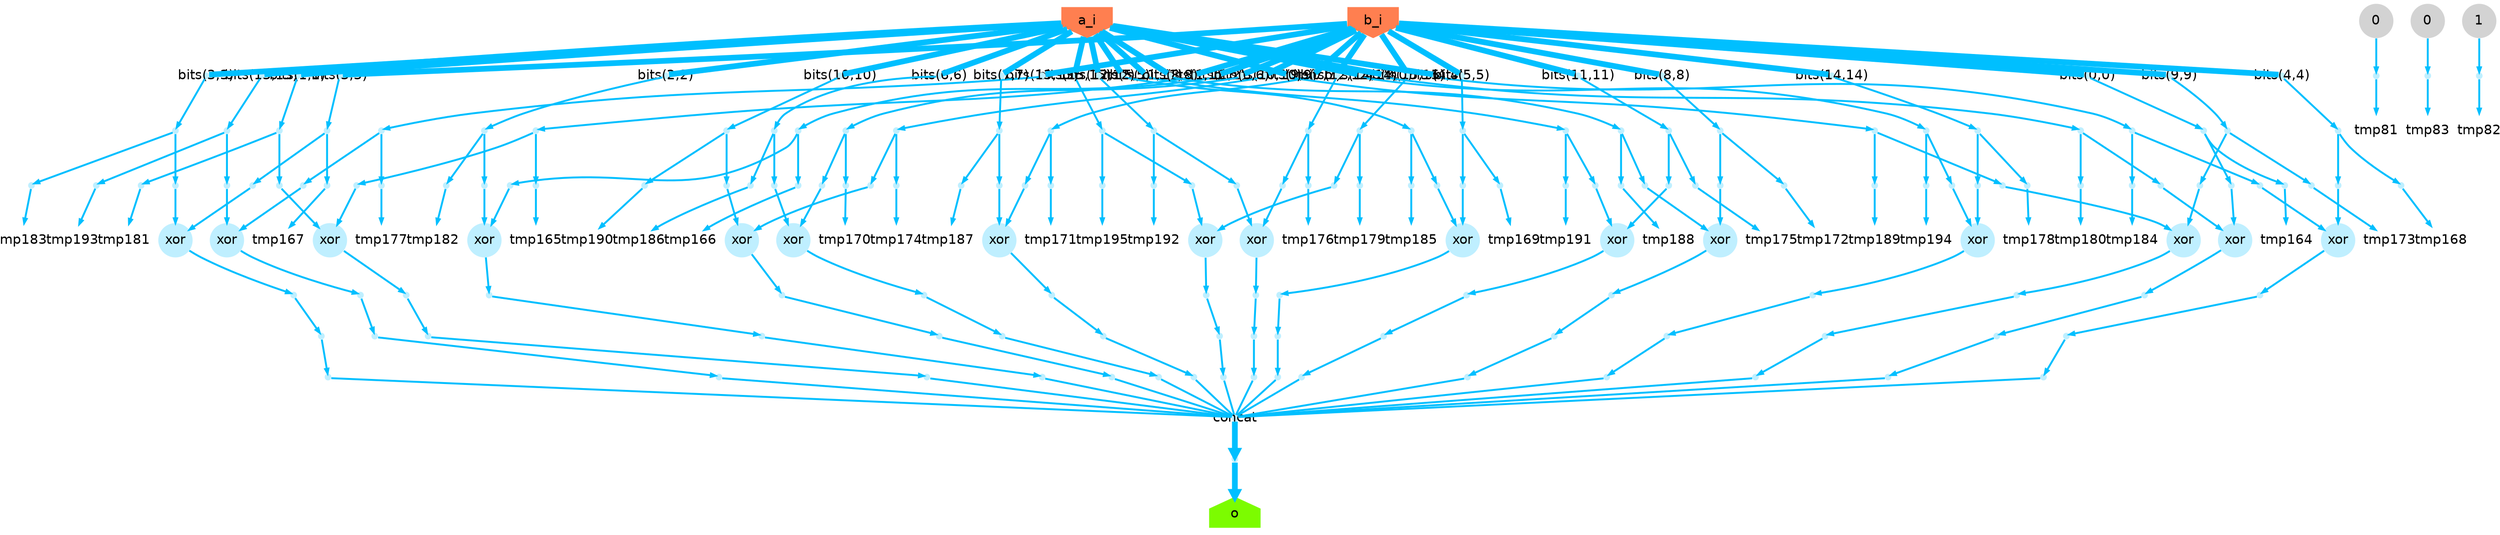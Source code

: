               digraph g {

              graph [splines="spline"];
              node [shape=circle, style=filled, fillcolor=lightblue1,
                    fontcolor=black, fontname=helvetica, penwidth=0,
                    fixedsize=true];
              edge [labelfloat=false, penwidth=2, color=deepskyblue, arrowsize=.5];
                  n0 [label="bits(4,4)", height=.1, width=.1];
    n1 [label="", height=.1, width=.1];
    n2 [label="", height=.1, width=.1];
    n3 [label="", height=.1, width=.1];
    n4 [label="", height=.1, width=.1];
    n5 [label="", height=.1, width=.1];
    n6 [label="", height=.1, width=.1];
    n7 [label="bits(7,7)", height=.1, width=.1];
    n8 [label="", height=.1, width=.1];
    n9 [label="", height=.1, width=.1];
    n10 [label="", height=.1, width=.1];
    n11 [label="", height=.1, width=.1];
    n12 [label="", height=.1, width=.1];
    n13 [label="", height=.1, width=.1];
    n14 [label="", height=.1, width=.1];
    n15 [label="", height=.1, width=.1];
    n16 [label="bits(2,2)", height=.1, width=.1];
    n17 [label="bits(8,8)", height=.1, width=.1];
    n18 [label="", height=.1, width=.1];
    n19 [label="", height=.1, width=.1];
    n20 [label="", height=.1, width=.1];
    n21 [label="xor"];
    n22 [label="xor"];
    n23 [label="bits(15,15)", height=.1, width=.1];
    n24 [label="bits(9,9)", height=.1, width=.1];
    n25 [label="", height=.1, width=.1];
    n26 [label="", height=.1, width=.1];
    n27 [label="", height=.1, width=.1];
    n28 [label="", height=.1, width=.1];
    n29 [label="", height=.1, width=.1];
    n30 [label="bits(11,11)", height=.1, width=.1];
    n31 [label="", height=.1, width=.1];
    n32 [label="", height=.1, width=.1];
    n33 [label="", height=.1, width=.1];
    n34 [label="", height=.1, width=.1];
    n35 [label="", height=.1, width=.1];
    n36 [label="", height=.1, width=.1];
    n37 [label="", height=.1, width=.1];
    n38 [label="", height=.1, width=.1];
    n39 [label="", height=.1, width=.1];
    n40 [label="xor"];
    n41 [label="", height=.1, width=.1];
    n42 [label="", height=.1, width=.1];
    n43 [label="", height=.1, width=.1];
    n44 [label="", height=.1, width=.1];
    n45 [label="", height=.1, width=.1];
    n46 [label="", height=.1, width=.1];
    n47 [label="", height=.1, width=.1];
    n48 [label="", height=.1, width=.1];
    n49 [label="", height=.1, width=.1];
    n50 [label="", height=.1, width=.1];
    n51 [label="", height=.1, width=.1];
    n52 [label="xor"];
    n53 [label="", height=.1, width=.1];
    n54 [label="xor"];
    n55 [label="", height=.1, width=.1];
    n56 [label="", height=.1, width=.1];
    n57 [label="", height=.1, width=.1];
    n58 [label="", height=.1, width=.1];
    n59 [label="", height=.1, width=.1];
    n60 [label="", height=.1, width=.1];
    n61 [label="", height=.1, width=.1];
    n62 [label="", height=.1, width=.1];
    n63 [label="", height=.1, width=.1];
    n64 [label="", height=.1, width=.1];
    n65 [label="bits(2,2)", height=.1, width=.1];
    n66 [label="", height=.1, width=.1];
    n67 [label="", height=.1, width=.1];
    n68 [label="", height=.1, width=.1];
    n69 [label="", height=.1, width=.1];
    n70 [label="", height=.1, width=.1];
    n71 [label="", height=.1, width=.1];
    n72 [label="", height=.1, width=.1];
    n73 [label="bits(11,11)", height=.1, width=.1];
    n74 [label="bits(5,5)", height=.1, width=.1];
    n75 [label="bits(5,5)", height=.1, width=.1];
    n76 [label="", height=.1, width=.1];
    n77 [label="", height=.1, width=.1];
    n78 [label="", height=.1, width=.1];
    n79 [label="", height=.1, width=.1];
    n80 [label="", height=.1, width=.1];
    n81 [label="", height=.1, width=.1];
    n82 [label="bits(13,13)", height=.1, width=.1];
    n83 [label="", height=.1, width=.1];
    n84 [label="", height=.1, width=.1];
    n85 [label="", height=.1, width=.1];
    n86 [label="xor"];
    n87 [label="", height=.1, width=.1];
    n88 [label="", height=.1, width=.1];
    n89 [label="xor"];
    n90 [label="", height=.1, width=.1];
    n91 [label="bits(3,3)", height=.1, width=.1];
    n92 [label="xor"];
    n93 [label="bits(9,9)", height=.1, width=.1];
    n94 [label="", height=.1, width=.1];
    n95 [label="", height=.1, width=.1];
    n96 [label="", height=.1, width=.1];
    n97 [label="xor"];
    n98 [label="", height=.1, width=.1];
    n99 [label="", height=.1, width=.1];
    n100 [label="", height=.1, width=.1];
    n101 [label="", height=.1, width=.1];
    n102 [label="", height=.1, width=.1];
    n103 [label="", height=.1, width=.1];
    n104 [label="", height=.1, width=.1];
    n105 [label="", height=.1, width=.1];
    n106 [label="", height=.1, width=.1];
    n107 [label="xor"];
    n108 [label="bits(6,6)", height=.1, width=.1];
    n109 [label="", height=.1, width=.1];
    n110 [label="bits(10,10)", height=.1, width=.1];
    n111 [label="", height=.1, width=.1];
    n112 [label="", height=.1, width=.1];
    n113 [label="", height=.1, width=.1];
    n114 [label="", height=.1, width=.1];
    n115 [label="", height=.1, width=.1];
    n116 [label="", height=.1, width=.1];
    n117 [label="", height=.1, width=.1];
    n118 [label="", height=.1, width=.1];
    n119 [label="", height=.1, width=.1];
    n120 [label="", height=.1, width=.1];
    n121 [label="", height=.1, width=.1];
    n122 [label="", height=.1, width=.1];
    n123 [label="", height=.1, width=.1];
    n124 [label="bits(15,15)", height=.1, width=.1];
    n125 [label="xor"];
    n126 [label="bits(0,0)", height=.1, width=.1];
    n127 [label="", height=.1, width=.1];
    n128 [label="", height=.1, width=.1];
    n129 [label="bits(0,0)", height=.1, width=.1];
    n130 [label="", height=.1, width=.1];
    n131 [label="", height=.1, width=.1];
    n132 [label="", height=.1, width=.1];
    n133 [label="", height=.1, width=.1];
    n134 [label="bits(3,3)", height=.1, width=.1];
    n135 [label="", height=.1, width=.1];
    n136 [label="", height=.1, width=.1];
    n137 [label="", height=.1, width=.1];
    n138 [label="bits(1,1)", height=.1, width=.1];
    n139 [label="", height=.1, width=.1];
    n140 [label="", height=.1, width=.1];
    n141 [label="bits(13,13)", height=.1, width=.1];
    n142 [label="", height=.1, width=.1];
    n143 [label="bits(14,14)", height=.1, width=.1];
    n144 [label="", height=.1, width=.1];
    n145 [label="", height=.1, width=.1];
    n146 [label="", height=.1, width=.1];
    n147 [label="", height=.1, width=.1];
    n148 [label="", height=.1, width=.1];
    n149 [label="", height=.1, width=.1];
    n150 [label="bits(8,8)", height=.1, width=.1];
    n151 [label="", height=.1, width=.1];
    n152 [label="", height=.1, width=.1];
    n153 [label="", height=.1, width=.1];
    n154 [label="", height=.1, width=.1];
    n155 [label="xor"];
    n156 [label="", height=.1, width=.1];
    n157 [label="", height=.1, width=.1];
    n158 [label="", height=.1, width=.1];
    n159 [label="", height=.1, width=.1];
    n160 [label="", height=.1, width=.1];
    n161 [label="bits(7,7)", height=.1, width=.1];
    n162 [label="bits(1,1)", height=.1, width=.1];
    n163 [label="", height=.1, width=.1];
    n164 [label="", height=.1, width=.1];
    n165 [label="", height=.1, width=.1];
    n166 [label="bits(10,10)", height=.1, width=.1];
    n167 [label="", height=.1, width=.1];
    n168 [label="xor"];
    n169 [label="", height=.1, width=.1];
    n170 [label="", height=.1, width=.1];
    n171 [label="", height=.1, width=.1];
    n172 [label="bits(4,4)", height=.1, width=.1];
    n173 [label="", height=.1, width=.1];
    n174 [label="", height=.1, width=.1];
    n175 [label="bits(14,14)", height=.1, width=.1];
    n176 [label="", height=.1, width=.1];
    n177 [label="", height=.1, width=.1];
    n178 [label="", height=.1, width=.1];
    n179 [label="xor"];
    n180 [label="", height=.1, width=.1];
    n181 [label="", height=.1, width=.1];
    n182 [label="", height=.1, width=.1];
    n183 [label="", height=.1, width=.1];
    n184 [label="", height=.1, width=.1];
    n185 [label="bits(6,6)", height=.1, width=.1];
    n186 [label="xor"];
    n187 [label="", height=.1, width=.1];
    n188 [label="", height=.1, width=.1];
    n189 [label="", height=.1, width=.1];
    n190 [label="xor"];
    n191 [label="", height=.1, width=.1];
    n192 [label="", height=.1, width=.1];
    n193 [label="bits(12,12)", height=.1, width=.1];
    n194 [label="", height=.1, width=.1];
    n195 [label="bits(12,12)", height=.1, width=.1];
    n196 [label="concat", height=.1, width=.1];
    n197 [label="tmp189", shape=circle, fillcolor=none];
    n198 [label="tmp168", shape=circle, fillcolor=none];
    n199 [label="tmp176", shape=circle, fillcolor=none];
    n200 [label="0", shape=circle, fillcolor=lightgrey];
    n201 [label="tmp171", shape=circle, fillcolor=none];
    n202 [label="tmp179", shape=circle, fillcolor=none];
    n203 [label="tmp180", shape=circle, fillcolor=none];
    n204 [label="tmp187", shape=circle, fillcolor=none];
    n205 [label="tmp166", shape=circle, fillcolor=none];
    n206 [label="tmp81", shape=circle, fillcolor=none];
    n207 [label="tmp174", shape=circle, fillcolor=none];
    n208 [label="b_i", shape=invhouse, fillcolor=coral];
    n209 [label="tmp177", shape=circle, fillcolor=none];
    n210 [label="tmp190", shape=circle, fillcolor=none];
    n211 [label="tmp169", shape=circle, fillcolor=none];
    n212 [label="tmp82", shape=circle, fillcolor=none];
    n213 [label="1", shape=circle, fillcolor=lightgrey];
    n214 [label="tmp172", shape=circle, fillcolor=none];
    n215 [label="tmp193", shape=circle, fillcolor=none];
    n216 [label="tmp164", shape=circle, fillcolor=none];
    n217 [label="tmp185", shape=circle, fillcolor=none];
    n218 [label="a_i", shape=invhouse, fillcolor=coral];
    n219 [label="tmp165", shape=circle, fillcolor=none];
    n220 [label="tmp195", shape=circle, fillcolor=none];
    n221 [label="tmp183", shape=circle, fillcolor=none];
    n222 [label="tmp188", shape=circle, fillcolor=none];
    n223 [label="tmp186", shape=circle, fillcolor=none];
    n224 [label="tmp167", shape=circle, fillcolor=none];
    n225 [label="tmp194", shape=circle, fillcolor=none];
    n226 [label="tmp170", shape=circle, fillcolor=none];
    n227 [label="tmp178", shape=circle, fillcolor=none];
    n228 [label="tmp191", shape=circle, fillcolor=none];
    n229 [label="tmp175", shape=circle, fillcolor=none];
    n230 [label="o", shape=house, fillcolor=lawngreen];
    n231 [label="tmp181", shape=circle, fillcolor=none];
    n232 [label="tmp173", shape=circle, fillcolor=none];
    n233 [label="0", shape=circle, fillcolor=lightgrey];
    n234 [label="tmp184", shape=circle, fillcolor=none];
    n235 [label="tmp83", shape=circle, fillcolor=none];
    n236 [label="tmp192", shape=circle, fillcolor=none];
    n237 [label="tmp182", shape=circle, fillcolor=none];
   n0 -> n88 [label="", penwidth="2", arrowhead="normal"];
   n1 -> n69 [label="", penwidth="2", arrowhead="normal"];
   n2 -> n196 [label="", penwidth="2", arrowhead="none"];
   n3 -> n231 [label="", penwidth="2", arrowhead="normal"];
   n4 -> n170 [label="", penwidth="2", arrowhead="normal"];
   n5 -> n18 [label="", penwidth="2", arrowhead="normal"];
   n6 -> n29 [label="", penwidth="2", arrowhead="normal"];
   n6 -> n158 [label="", penwidth="2", arrowhead="normal"];
   n7 -> n121 [label="", penwidth="2", arrowhead="normal"];
   n8 -> n196 [label="", penwidth="2", arrowhead="none"];
   n9 -> n155 [label="", penwidth="2", arrowhead="normal"];
   n10 -> n140 [label="", penwidth="2", arrowhead="normal"];
   n10 -> n156 [label="", penwidth="2", arrowhead="normal"];
   n11 -> n97 [label="", penwidth="2", arrowhead="normal"];
   n12 -> n36 [label="", penwidth="2", arrowhead="normal"];
   n13 -> n37 [label="", penwidth="2", arrowhead="normal"];
   n14 -> n226 [label="", penwidth="2", arrowhead="normal"];
   n15 -> n221 [label="", penwidth="2", arrowhead="normal"];
   n16 -> n192 [label="", penwidth="2", arrowhead="normal"];
   n17 -> n28 [label="", penwidth="2", arrowhead="normal"];
   n18 -> n131 [label="", penwidth="2", arrowhead="normal"];
   n19 -> n100 [label="", penwidth="2", arrowhead="normal"];
   n19 -> n130 [label="", penwidth="2", arrowhead="normal"];
   n20 -> n107 [label="", penwidth="2", arrowhead="normal"];
   n21 -> n105 [label="", penwidth="2", arrowhead="normal"];
   n22 -> n101 [label="", penwidth="2", arrowhead="normal"];
   n23 -> n184 [label="", penwidth="2", arrowhead="normal"];
   n24 -> n79 [label="", penwidth="2", arrowhead="normal"];
   n25 -> n102 [label="", penwidth="2", arrowhead="normal"];
   n25 -> n135 [label="", penwidth="2", arrowhead="normal"];
   n26 -> n197 [label="", penwidth="2", arrowhead="normal"];
   n27 -> n31 [label="", penwidth="2", arrowhead="normal"];
   n28 -> n48 [label="", penwidth="2", arrowhead="normal"];
   n28 -> n119 [label="", penwidth="2", arrowhead="normal"];
   n29 -> n186 [label="", penwidth="2", arrowhead="normal"];
   n30 -> n176 [label="", penwidth="2", arrowhead="normal"];
   n31 -> n35 [label="", penwidth="2", arrowhead="normal"];
   n32 -> n86 [label="", penwidth="2", arrowhead="normal"];
   n33 -> n127 [label="", penwidth="2", arrowhead="normal"];
   n33 -> n133 [label="", penwidth="2", arrowhead="normal"];
   n34 -> n179 [label="", penwidth="2", arrowhead="normal"];
   n35 -> n196 [label="", penwidth="2", arrowhead="none"];
   n36 -> n44 [label="", penwidth="2", arrowhead="normal"];
   n37 -> n38 [label="", penwidth="2", arrowhead="normal"];
   n38 -> n196 [label="", penwidth="2", arrowhead="none"];
   n39 -> n55 [label="", penwidth="2", arrowhead="normal"];
   n40 -> n39 [label="", penwidth="2", arrowhead="normal"];
   n41 -> n125 [label="", penwidth="2", arrowhead="normal"];
   n42 -> n190 [label="", penwidth="2", arrowhead="normal"];
   n43 -> n59 [label="", penwidth="2", arrowhead="normal"];
   n44 -> n196 [label="", penwidth="2", arrowhead="none"];
   n45 -> n3 [label="", penwidth="2", arrowhead="normal"];
   n45 -> n56 [label="", penwidth="2", arrowhead="normal"];
   n46 -> n230 [label="", penwidth="6", arrowhead="normal"];
   n47 -> n98 [label="", penwidth="2", arrowhead="normal"];
   n48 -> n214 [label="", penwidth="2", arrowhead="normal"];
   n49 -> n215 [label="", penwidth="2", arrowhead="normal"];
   n50 -> n95 [label="", penwidth="2", arrowhead="normal"];
   n51 -> n9 [label="", penwidth="2", arrowhead="normal"];
   n51 -> n85 [label="", penwidth="2", arrowhead="normal"];
   n52 -> n180 [label="", penwidth="2", arrowhead="normal"];
   n53 -> n71 [label="", penwidth="2", arrowhead="normal"];
   n53 -> n72 [label="", penwidth="2", arrowhead="normal"];
   n54 -> n43 [label="", penwidth="2", arrowhead="normal"];
   n55 -> n8 [label="", penwidth="2", arrowhead="normal"];
   n56 -> n86 [label="", penwidth="2", arrowhead="normal"];
   n57 -> n67 [label="", penwidth="2", arrowhead="normal"];
   n57 -> n104 [label="", penwidth="2", arrowhead="normal"];
   n58 -> n190 [label="", penwidth="2", arrowhead="normal"];
   n59 -> n2 [label="", penwidth="2", arrowhead="normal"];
   n60 -> n201 [label="", penwidth="2", arrowhead="normal"];
   n61 -> n204 [label="", penwidth="2", arrowhead="normal"];
   n62 -> n54 [label="", penwidth="2", arrowhead="normal"];
   n63 -> n81 [label="", penwidth="2", arrowhead="normal"];
   n64 -> n40 [label="", penwidth="2", arrowhead="normal"];
   n65 -> n78 [label="", penwidth="2", arrowhead="normal"];
   n66 -> n205 [label="", penwidth="2", arrowhead="normal"];
   n67 -> n222 [label="", penwidth="2", arrowhead="normal"];
   n68 -> n179 [label="", penwidth="2", arrowhead="normal"];
   n69 -> n196 [label="", penwidth="2", arrowhead="none"];
   n70 -> n11 [label="", penwidth="2", arrowhead="normal"];
   n70 -> n103 [label="", penwidth="2", arrowhead="normal"];
   n71 -> n125 [label="", penwidth="2", arrowhead="normal"];
   n72 -> n209 [label="", penwidth="2", arrowhead="normal"];
   n73 -> n10 [label="", penwidth="2", arrowhead="normal"];
   n74 -> n165 [label="", penwidth="2", arrowhead="normal"];
   n75 -> n19 [label="", penwidth="2", arrowhead="normal"];
   n76 -> n94 [label="", penwidth="2", arrowhead="normal"];
   n77 -> n196 [label="", penwidth="2", arrowhead="none"];
   n78 -> n66 [label="", penwidth="2", arrowhead="normal"];
   n78 -> n181 [label="", penwidth="2", arrowhead="normal"];
   n79 -> n26 [label="", penwidth="2", arrowhead="normal"];
   n79 -> n154 [label="", penwidth="2", arrowhead="normal"];
   n80 -> n42 [label="", penwidth="2", arrowhead="normal"];
   n80 -> n183 [label="", penwidth="2", arrowhead="normal"];
   n81 -> n196 [label="", penwidth="2", arrowhead="none"];
   n82 -> n96 [label="", penwidth="2", arrowhead="normal"];
   n83 -> n168 [label="", penwidth="2", arrowhead="normal"];
   n84 -> n224 [label="", penwidth="2", arrowhead="normal"];
   n85 -> n210 [label="", penwidth="2", arrowhead="normal"];
   n86 -> n152 [label="", penwidth="2", arrowhead="normal"];
   n87 -> n196 [label="", penwidth="2", arrowhead="none"];
   n88 -> n128 [label="", penwidth="2", arrowhead="normal"];
   n88 -> n132 [label="", penwidth="2", arrowhead="normal"];
   n89 -> n5 [label="", penwidth="2", arrowhead="normal"];
   n90 -> n206 [label="", penwidth="2", arrowhead="normal"];
   n91 -> n146 [label="", penwidth="2", arrowhead="normal"];
   n92 -> n136 [label="", penwidth="2", arrowhead="normal"];
   n93 -> n139 [label="", penwidth="2", arrowhead="normal"];
   n94 -> n137 [label="", penwidth="2", arrowhead="normal"];
   n95 -> n123 [label="", penwidth="2", arrowhead="normal"];
   n96 -> n41 [label="", penwidth="2", arrowhead="normal"];
   n96 -> n49 [label="", penwidth="2", arrowhead="normal"];
   n97 -> n47 [label="", penwidth="2", arrowhead="normal"];
   n98 -> n160 [label="", penwidth="2", arrowhead="normal"];
   n99 -> n32 [label="", penwidth="2", arrowhead="normal"];
   n99 -> n114 [label="", penwidth="2", arrowhead="normal"];
   n100 -> n107 [label="", penwidth="2", arrowhead="normal"];
   n101 -> n188 [label="", penwidth="2", arrowhead="normal"];
   n102 -> n207 [label="", penwidth="2", arrowhead="normal"];
   n103 -> n216 [label="", penwidth="2", arrowhead="normal"];
   n104 -> n92 [label="", penwidth="2", arrowhead="normal"];
   n105 -> n173 [label="", penwidth="2", arrowhead="normal"];
   n106 -> n144 [label="", penwidth="2", arrowhead="normal"];
   n107 -> n106 [label="", penwidth="2", arrowhead="normal"];
   n108 -> n174 [label="", penwidth="2", arrowhead="normal"];
   n109 -> n52 [label="", penwidth="2", arrowhead="normal"];
   n110 -> n51 [label="", penwidth="2", arrowhead="normal"];
   n111 -> n217 [label="", penwidth="2", arrowhead="normal"];
   n112 -> n52 [label="", penwidth="2", arrowhead="normal"];
   n113 -> n232 [label="", penwidth="2", arrowhead="normal"];
   n114 -> n219 [label="", penwidth="2", arrowhead="normal"];
   n115 -> n198 [label="", penwidth="2", arrowhead="normal"];
   n116 -> n202 [label="", penwidth="2", arrowhead="normal"];
   n117 -> n168 [label="", penwidth="2", arrowhead="normal"];
   n118 -> n61 [label="", penwidth="2", arrowhead="normal"];
   n118 -> n68 [label="", penwidth="2", arrowhead="normal"];
   n119 -> n92 [label="", penwidth="2", arrowhead="normal"];
   n120 -> n223 [label="", penwidth="2", arrowhead="normal"];
   n121 -> n34 [label="", penwidth="2", arrowhead="normal"];
   n121 -> n60 [label="", penwidth="2", arrowhead="normal"];
   n122 -> n58 [label="", penwidth="2", arrowhead="normal"];
   n122 -> n148 [label="", penwidth="2", arrowhead="normal"];
   n123 -> n196 [label="", penwidth="2", arrowhead="none"];
   n124 -> n157 [label="", penwidth="2", arrowhead="normal"];
   n125 -> n27 [label="", penwidth="2", arrowhead="normal"];
   n126 -> n70 [label="", penwidth="2", arrowhead="normal"];
   n127 -> n227 [label="", penwidth="2", arrowhead="normal"];
   n128 -> n21 [label="", penwidth="2", arrowhead="normal"];
   n129 -> n191 [label="", penwidth="2", arrowhead="normal"];
   n130 -> n211 [label="", penwidth="2", arrowhead="normal"];
   n131 -> n196 [label="", penwidth="2", arrowhead="none"];
   n132 -> n234 [label="", penwidth="2", arrowhead="normal"];
   n133 -> n186 [label="", penwidth="2", arrowhead="normal"];
   n134 -> n189 [label="", penwidth="2", arrowhead="normal"];
   n135 -> n155 [label="", penwidth="2", arrowhead="normal"];
   n136 -> n4 [label="", penwidth="2", arrowhead="normal"];
   n137 -> n196 [label="", penwidth="2", arrowhead="none"];
   n138 -> n99 [label="", penwidth="2", arrowhead="normal"];
   n139 -> n113 [label="", penwidth="2", arrowhead="normal"];
   n139 -> n153 [label="", penwidth="2", arrowhead="normal"];
   n140 -> n89 [label="", penwidth="2", arrowhead="normal"];
   n141 -> n53 [label="", penwidth="2", arrowhead="normal"];
   n142 -> n87 [label="", penwidth="2", arrowhead="normal"];
   n143 -> n6 [label="", penwidth="2", arrowhead="normal"];
   n144 -> n77 [label="", penwidth="2", arrowhead="normal"];
   n145 -> n203 [label="", penwidth="2", arrowhead="normal"];
   n146 -> n15 [label="", penwidth="2", arrowhead="normal"];
   n146 -> n117 [label="", penwidth="2", arrowhead="normal"];
   n147 -> n21 [label="", penwidth="2", arrowhead="normal"];
   n148 -> n199 [label="", penwidth="2", arrowhead="normal"];
   n149 -> n14 [label="", penwidth="2", arrowhead="normal"];
   n149 -> n187 [label="", penwidth="2", arrowhead="normal"];
   n150 -> n57 [label="", penwidth="2", arrowhead="normal"];
   n151 -> n97 [label="", penwidth="2", arrowhead="normal"];
   n152 -> n142 [label="", penwidth="2", arrowhead="normal"];
   n153 -> n22 [label="", penwidth="2", arrowhead="normal"];
   n154 -> n22 [label="", penwidth="2", arrowhead="normal"];
   n155 -> n50 [label="", penwidth="2", arrowhead="normal"];
   n156 -> n229 [label="", penwidth="2", arrowhead="normal"];
   n157 -> n112 [label="", penwidth="2", arrowhead="normal"];
   n157 -> n116 [label="", penwidth="2", arrowhead="normal"];
   n158 -> n225 [label="", penwidth="2", arrowhead="normal"];
   n159 -> n220 [label="", penwidth="2", arrowhead="normal"];
   n160 -> n196 [label="", penwidth="2", arrowhead="none"];
   n161 -> n118 [label="", penwidth="2", arrowhead="normal"];
   n162 -> n45 [label="", penwidth="2", arrowhead="normal"];
   n163 -> n235 [label="", penwidth="2", arrowhead="normal"];
   n164 -> n115 [label="", penwidth="2", arrowhead="normal"];
   n164 -> n147 [label="", penwidth="2", arrowhead="normal"];
   n165 -> n20 [label="", penwidth="2", arrowhead="normal"];
   n165 -> n111 [label="", penwidth="2", arrowhead="normal"];
   n166 -> n25 [label="", penwidth="2", arrowhead="normal"];
   n167 -> n1 [label="", penwidth="2", arrowhead="normal"];
   n168 -> n12 [label="", penwidth="2", arrowhead="normal"];
   n169 -> n212 [label="", penwidth="2", arrowhead="normal"];
   n170 -> n196 [label="", penwidth="2", arrowhead="none"];
   n171 -> n237 [label="", penwidth="2", arrowhead="normal"];
   n172 -> n164 [label="", penwidth="2", arrowhead="normal"];
   n173 -> n178 [label="", penwidth="2", arrowhead="normal"];
   n174 -> n62 [label="", penwidth="2", arrowhead="normal"];
   n174 -> n120 [label="", penwidth="2", arrowhead="normal"];
   n175 -> n33 [label="", penwidth="2", arrowhead="normal"];
   n176 -> n182 [label="", penwidth="2", arrowhead="normal"];
   n176 -> n194 [label="", penwidth="2", arrowhead="normal"];
   n177 -> n196 [label="", penwidth="2", arrowhead="none"];
   n178 -> n196 [label="", penwidth="2", arrowhead="none"];
   n179 -> n13 [label="", penwidth="2", arrowhead="normal"];
   n180 -> n63 [label="", penwidth="2", arrowhead="normal"];
   n181 -> n40 [label="", penwidth="2", arrowhead="normal"];
   n182 -> n228 [label="", penwidth="2", arrowhead="normal"];
   n183 -> n236 [label="", penwidth="2", arrowhead="normal"];
   n184 -> n109 [label="", penwidth="2", arrowhead="normal"];
   n184 -> n159 [label="", penwidth="2", arrowhead="normal"];
   n185 -> n149 [label="", penwidth="2", arrowhead="normal"];
   n186 -> n76 [label="", penwidth="2", arrowhead="normal"];
   n187 -> n54 [label="", penwidth="2", arrowhead="normal"];
   n188 -> n177 [label="", penwidth="2", arrowhead="normal"];
   n189 -> n83 [label="", penwidth="2", arrowhead="normal"];
   n189 -> n84 [label="", penwidth="2", arrowhead="normal"];
   n190 -> n167 [label="", penwidth="2", arrowhead="normal"];
   n191 -> n145 [label="", penwidth="2", arrowhead="normal"];
   n191 -> n151 [label="", penwidth="2", arrowhead="normal"];
   n192 -> n64 [label="", penwidth="2", arrowhead="normal"];
   n192 -> n171 [label="", penwidth="2", arrowhead="normal"];
   n193 -> n80 [label="", penwidth="2", arrowhead="normal"];
   n194 -> n89 [label="", penwidth="2", arrowhead="normal"];
   n195 -> n122 [label="", penwidth="2", arrowhead="normal"];
   n196 -> n46 [label="", penwidth="6", arrowhead="normal"];
   n200 -> n163 [label="", penwidth="2", arrowhead="normal"];
   n208 -> n7 [label="", penwidth="6", arrowhead="none"];
   n208 -> n17 [label="", penwidth="6", arrowhead="none"];
   n208 -> n65 [label="", penwidth="6", arrowhead="none"];
   n208 -> n73 [label="", penwidth="6", arrowhead="none"];
   n208 -> n75 [label="", penwidth="6", arrowhead="none"];
   n208 -> n93 [label="", penwidth="6", arrowhead="none"];
   n208 -> n124 [label="", penwidth="6", arrowhead="none"];
   n208 -> n126 [label="", penwidth="6", arrowhead="none"];
   n208 -> n134 [label="", penwidth="6", arrowhead="none"];
   n208 -> n138 [label="", penwidth="6", arrowhead="none"];
   n208 -> n141 [label="", penwidth="6", arrowhead="none"];
   n208 -> n166 [label="", penwidth="6", arrowhead="none"];
   n208 -> n172 [label="", penwidth="6", arrowhead="none"];
   n208 -> n175 [label="", penwidth="6", arrowhead="none"];
   n208 -> n185 [label="", penwidth="6", arrowhead="none"];
   n208 -> n195 [label="", penwidth="6", arrowhead="none"];
   n213 -> n169 [label="", penwidth="2", arrowhead="normal"];
   n218 -> n0 [label="", penwidth="6", arrowhead="none"];
   n218 -> n16 [label="", penwidth="6", arrowhead="none"];
   n218 -> n23 [label="", penwidth="6", arrowhead="none"];
   n218 -> n24 [label="", penwidth="6", arrowhead="none"];
   n218 -> n30 [label="", penwidth="6", arrowhead="none"];
   n218 -> n74 [label="", penwidth="6", arrowhead="none"];
   n218 -> n82 [label="", penwidth="6", arrowhead="none"];
   n218 -> n91 [label="", penwidth="6", arrowhead="none"];
   n218 -> n108 [label="", penwidth="6", arrowhead="none"];
   n218 -> n110 [label="", penwidth="6", arrowhead="none"];
   n218 -> n129 [label="", penwidth="6", arrowhead="none"];
   n218 -> n143 [label="", penwidth="6", arrowhead="none"];
   n218 -> n150 [label="", penwidth="6", arrowhead="none"];
   n218 -> n161 [label="", penwidth="6", arrowhead="none"];
   n218 -> n162 [label="", penwidth="6", arrowhead="none"];
   n218 -> n193 [label="", penwidth="6", arrowhead="none"];
   n233 -> n90 [label="", penwidth="2", arrowhead="normal"];
}

